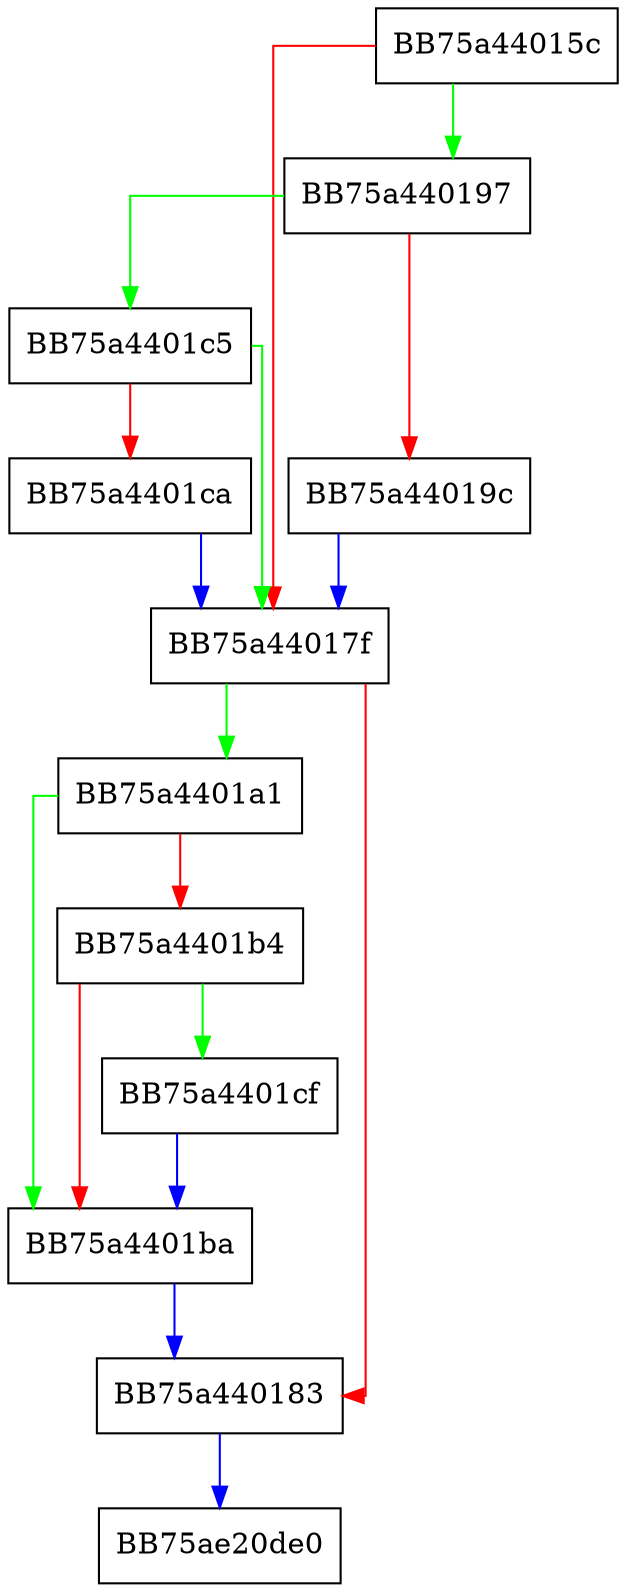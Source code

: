 digraph Update {
  node [shape="box"];
  graph [splines=ortho];
  BB75a44015c -> BB75a440197 [color="green"];
  BB75a44015c -> BB75a44017f [color="red"];
  BB75a44017f -> BB75a4401a1 [color="green"];
  BB75a44017f -> BB75a440183 [color="red"];
  BB75a440183 -> BB75ae20de0 [color="blue"];
  BB75a440197 -> BB75a4401c5 [color="green"];
  BB75a440197 -> BB75a44019c [color="red"];
  BB75a44019c -> BB75a44017f [color="blue"];
  BB75a4401a1 -> BB75a4401ba [color="green"];
  BB75a4401a1 -> BB75a4401b4 [color="red"];
  BB75a4401b4 -> BB75a4401cf [color="green"];
  BB75a4401b4 -> BB75a4401ba [color="red"];
  BB75a4401ba -> BB75a440183 [color="blue"];
  BB75a4401c5 -> BB75a44017f [color="green"];
  BB75a4401c5 -> BB75a4401ca [color="red"];
  BB75a4401ca -> BB75a44017f [color="blue"];
  BB75a4401cf -> BB75a4401ba [color="blue"];
}